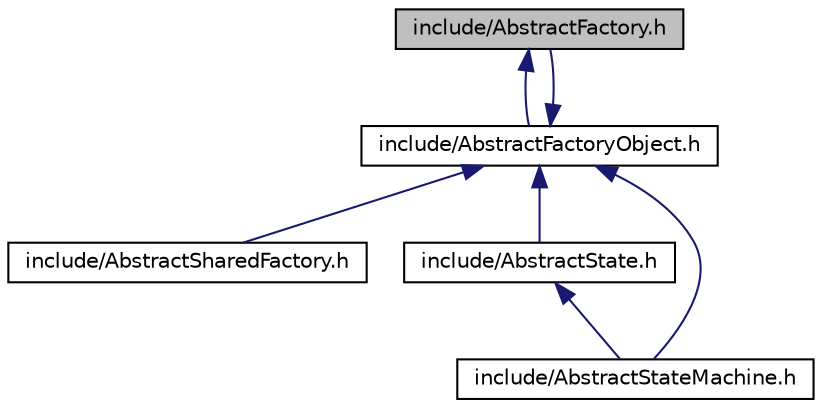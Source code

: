 digraph "include/AbstractFactory.h"
{
  edge [fontname="Helvetica",fontsize="10",labelfontname="Helvetica",labelfontsize="10"];
  node [fontname="Helvetica",fontsize="10",shape=record];
  Node1 [label="include/AbstractFactory.h",height=0.2,width=0.4,color="black", fillcolor="grey75", style="filled", fontcolor="black"];
  Node1 -> Node2 [dir="back",color="midnightblue",fontsize="10",style="solid",fontname="Helvetica"];
  Node2 [label="include/AbstractFactoryObject.h",height=0.2,width=0.4,color="black", fillcolor="white", style="filled",URL="$_abstract_factory_object_8h.html"];
  Node2 -> Node1 [dir="back",color="midnightblue",fontsize="10",style="solid",fontname="Helvetica"];
  Node2 -> Node3 [dir="back",color="midnightblue",fontsize="10",style="solid",fontname="Helvetica"];
  Node3 [label="include/AbstractSharedFactory.h",height=0.2,width=0.4,color="black", fillcolor="white", style="filled",URL="$_abstract_shared_factory_8h.html"];
  Node2 -> Node4 [dir="back",color="midnightblue",fontsize="10",style="solid",fontname="Helvetica"];
  Node4 [label="include/AbstractState.h",height=0.2,width=0.4,color="black", fillcolor="white", style="filled",URL="$_abstract_state_8h.html"];
  Node4 -> Node5 [dir="back",color="midnightblue",fontsize="10",style="solid",fontname="Helvetica"];
  Node5 [label="include/AbstractStateMachine.h",height=0.2,width=0.4,color="black", fillcolor="white", style="filled",URL="$_abstract_state_machine_8h.html"];
  Node2 -> Node5 [dir="back",color="midnightblue",fontsize="10",style="solid",fontname="Helvetica"];
}
